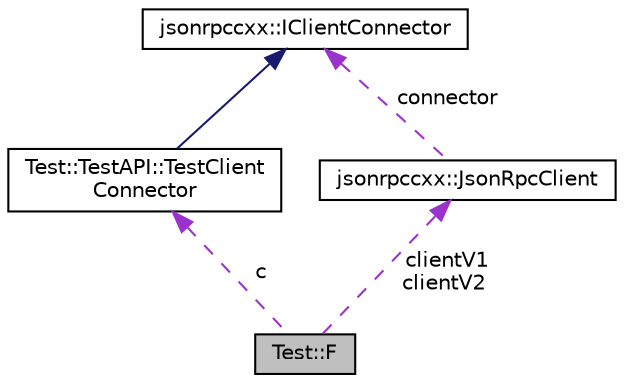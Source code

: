 digraph "Test::F"
{
  edge [fontname="Helvetica",fontsize="10",labelfontname="Helvetica",labelfontsize="10"];
  node [fontname="Helvetica",fontsize="10",shape=record];
  Node1 [label="Test::F",height=0.2,width=0.4,color="black", fillcolor="grey75", style="filled", fontcolor="black"];
  Node2 -> Node1 [dir="back",color="darkorchid3",fontsize="10",style="dashed",label=" c" ,fontname="Helvetica"];
  Node2 [label="Test::TestAPI::TestClient\lConnector",height=0.2,width=0.4,color="black", fillcolor="white", style="filled",URL="$classTest_1_1TestAPI_1_1TestClientConnector.html"];
  Node3 -> Node2 [dir="back",color="midnightblue",fontsize="10",style="solid",fontname="Helvetica"];
  Node3 [label="jsonrpccxx::IClientConnector",height=0.2,width=0.4,color="black", fillcolor="white", style="filled",URL="$classjsonrpccxx_1_1IClientConnector.html"];
  Node4 -> Node1 [dir="back",color="darkorchid3",fontsize="10",style="dashed",label=" clientV1\nclientV2" ,fontname="Helvetica"];
  Node4 [label="jsonrpccxx::JsonRpcClient",height=0.2,width=0.4,color="black", fillcolor="white", style="filled",URL="$classjsonrpccxx_1_1JsonRpcClient.html"];
  Node3 -> Node4 [dir="back",color="darkorchid3",fontsize="10",style="dashed",label=" connector" ,fontname="Helvetica"];
}
